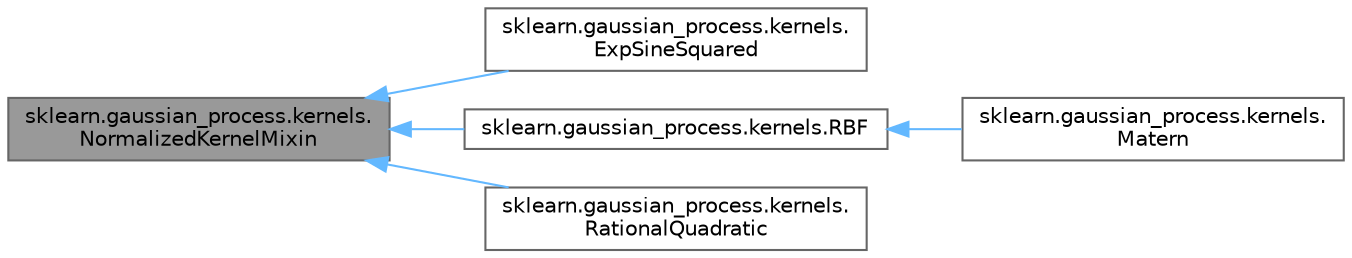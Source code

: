 digraph "sklearn.gaussian_process.kernels.NormalizedKernelMixin"
{
 // LATEX_PDF_SIZE
  bgcolor="transparent";
  edge [fontname=Helvetica,fontsize=10,labelfontname=Helvetica,labelfontsize=10];
  node [fontname=Helvetica,fontsize=10,shape=box,height=0.2,width=0.4];
  rankdir="LR";
  Node1 [id="Node000001",label="sklearn.gaussian_process.kernels.\lNormalizedKernelMixin",height=0.2,width=0.4,color="gray40", fillcolor="grey60", style="filled", fontcolor="black",tooltip=" "];
  Node1 -> Node2 [id="edge1_Node000001_Node000002",dir="back",color="steelblue1",style="solid",tooltip=" "];
  Node2 [id="Node000002",label="sklearn.gaussian_process.kernels.\lExpSineSquared",height=0.2,width=0.4,color="gray40", fillcolor="white", style="filled",URL="$d5/d5b/classsklearn_1_1gaussian__process_1_1kernels_1_1ExpSineSquared.html",tooltip=" "];
  Node1 -> Node3 [id="edge2_Node000001_Node000003",dir="back",color="steelblue1",style="solid",tooltip=" "];
  Node3 [id="Node000003",label="sklearn.gaussian_process.kernels.RBF",height=0.2,width=0.4,color="gray40", fillcolor="white", style="filled",URL="$dd/dc2/classsklearn_1_1gaussian__process_1_1kernels_1_1RBF.html",tooltip=" "];
  Node3 -> Node4 [id="edge3_Node000003_Node000004",dir="back",color="steelblue1",style="solid",tooltip=" "];
  Node4 [id="Node000004",label="sklearn.gaussian_process.kernels.\lMatern",height=0.2,width=0.4,color="gray40", fillcolor="white", style="filled",URL="$d7/de4/classsklearn_1_1gaussian__process_1_1kernels_1_1Matern.html",tooltip=" "];
  Node1 -> Node5 [id="edge4_Node000001_Node000005",dir="back",color="steelblue1",style="solid",tooltip=" "];
  Node5 [id="Node000005",label="sklearn.gaussian_process.kernels.\lRationalQuadratic",height=0.2,width=0.4,color="gray40", fillcolor="white", style="filled",URL="$d6/dd0/classsklearn_1_1gaussian__process_1_1kernels_1_1RationalQuadratic.html",tooltip=" "];
}
